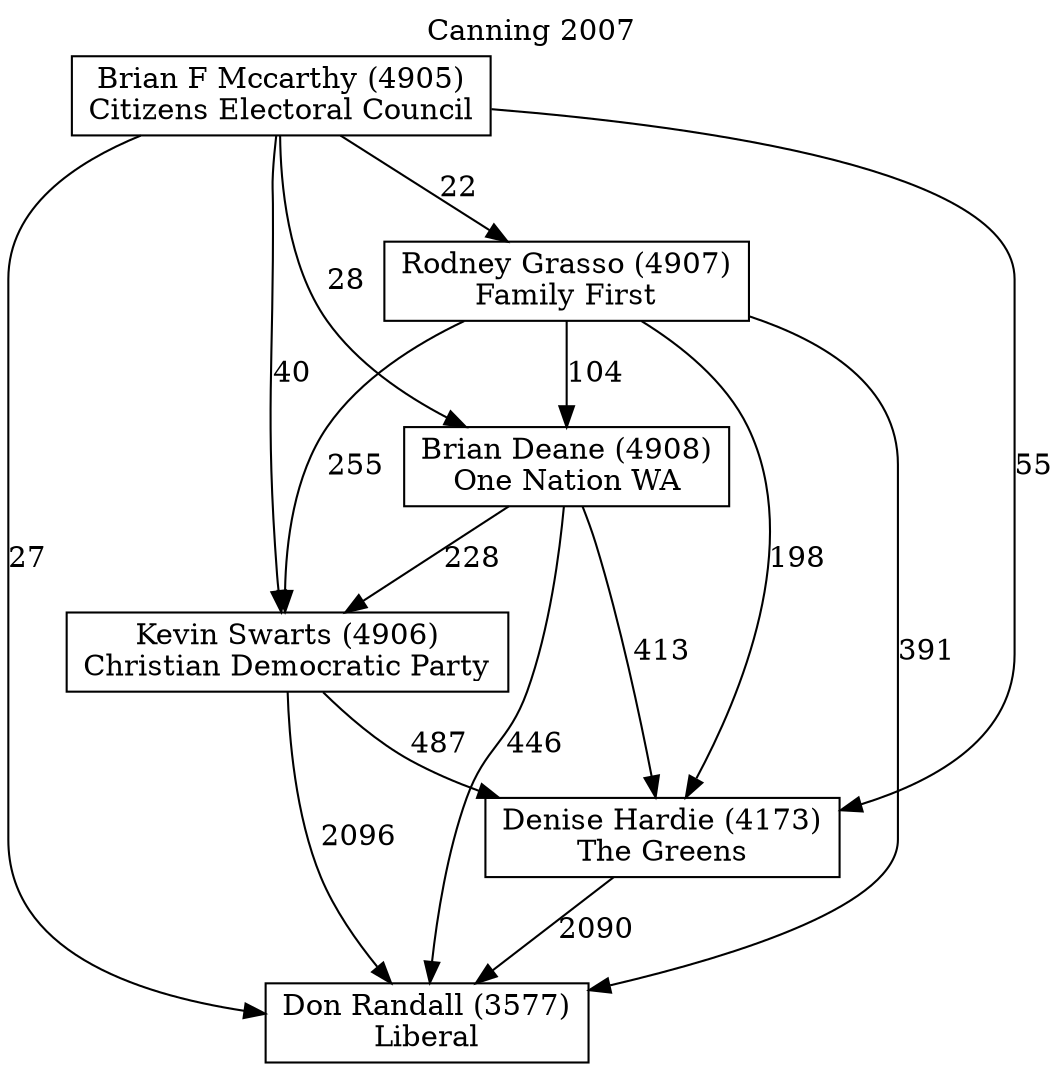 // House preference flow
digraph "Don Randall (3577)_Canning_2007" {
	graph [label="Canning 2007" labelloc=t mclimit=10]
	node [shape=box]
	"Don Randall (3577)" [label="Don Randall (3577)
Liberal"]
	"Denise Hardie (4173)" [label="Denise Hardie (4173)
The Greens"]
	"Kevin Swarts (4906)" [label="Kevin Swarts (4906)
Christian Democratic Party"]
	"Brian Deane (4908)" [label="Brian Deane (4908)
One Nation WA"]
	"Rodney Grasso (4907)" [label="Rodney Grasso (4907)
Family First"]
	"Brian F Mccarthy (4905)" [label="Brian F Mccarthy (4905)
Citizens Electoral Council"]
	"Denise Hardie (4173)" -> "Don Randall (3577)" [label=2090]
	"Kevin Swarts (4906)" -> "Denise Hardie (4173)" [label=487]
	"Brian Deane (4908)" -> "Kevin Swarts (4906)" [label=228]
	"Rodney Grasso (4907)" -> "Brian Deane (4908)" [label=104]
	"Brian F Mccarthy (4905)" -> "Rodney Grasso (4907)" [label=22]
	"Kevin Swarts (4906)" -> "Don Randall (3577)" [label=2096]
	"Brian Deane (4908)" -> "Don Randall (3577)" [label=446]
	"Rodney Grasso (4907)" -> "Don Randall (3577)" [label=391]
	"Brian F Mccarthy (4905)" -> "Don Randall (3577)" [label=27]
	"Brian F Mccarthy (4905)" -> "Brian Deane (4908)" [label=28]
	"Rodney Grasso (4907)" -> "Kevin Swarts (4906)" [label=255]
	"Brian F Mccarthy (4905)" -> "Kevin Swarts (4906)" [label=40]
	"Brian Deane (4908)" -> "Denise Hardie (4173)" [label=413]
	"Rodney Grasso (4907)" -> "Denise Hardie (4173)" [label=198]
	"Brian F Mccarthy (4905)" -> "Denise Hardie (4173)" [label=55]
}
